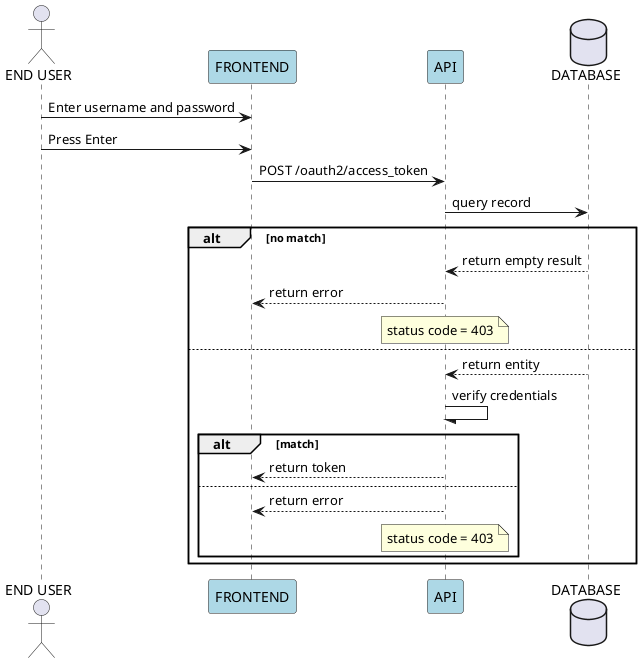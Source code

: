 @startuml

actor "END USER" as EU
participant FRONTEND as F #LightBlue
participant API as A #LightBlue
database DATABASE as B

EU->F: Enter username and password
EU->F: Press Enter
F->A: POST /oauth2/access_token
A->B: query record
alt no match
    B-->A: return empty result
    A-->F: return error
    note over A
        status code = 403
    end note
    
else
    B-->A: return entity
    A-/A: verify credentials
    alt match
        A-->F: return token
    else
        A-->F: return error
        note over A
            status code = 403
        end note
    end
end


@enduml